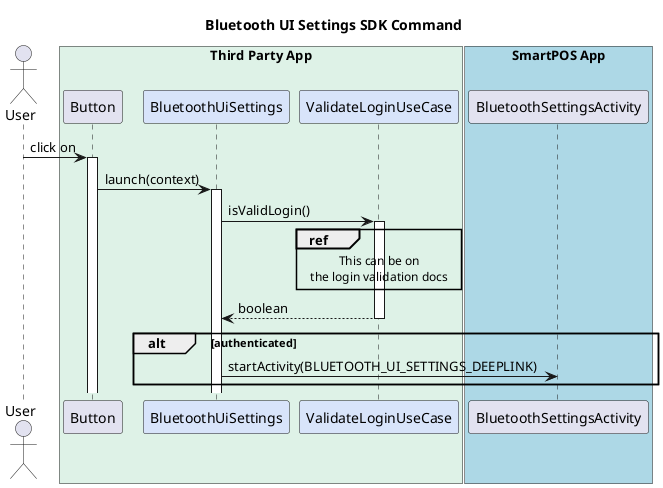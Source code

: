 @startuml
title Bluetooth UI Settings SDK Command

Actor User
box "Third Party App" #def2e7
participant Button
participant BluetoothUiSettings #d8e4fa
participant ValidateLoginUseCase #d8e4fa
end box
box "SmartPOS App" #LightBlue
participant BluetoothSettingsActivity
end box


User -> Button : click on
activate Button
Button -> BluetoothUiSettings : launch(context)
activate BluetoothUiSettings
BluetoothUiSettings -> ValidateLoginUseCase : isValidLogin()
activate ValidateLoginUseCase
ref over ValidateLoginUseCase
  This can be on
  the login validation docs
end ref
BluetoothUiSettings <-- ValidateLoginUseCase : boolean
deactivate ValidateLoginUseCase
alt authenticated
	BluetoothUiSettings -> BluetoothSettingsActivity : startActivity(BLUETOOTH_UI_SETTINGS_DEEPLINK)
end

@enduml